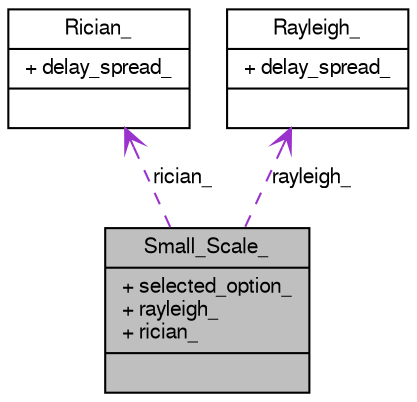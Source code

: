 digraph G
{
  edge [fontname="FreeSans",fontsize="10",labelfontname="FreeSans",labelfontsize="10"];
  node [fontname="FreeSans",fontsize="10",shape=record];
  Node1 [label="{Small_Scale_\n|+ selected_option_\l+ rayleigh_\l+ rician_\l|}",height=0.2,width=0.4,color="black", fillcolor="grey75", style="filled" fontcolor="black"];
  Node2 -> Node1 [dir=back,color="darkorchid3",fontsize="10",style="dashed",label="rician_",arrowtail="open"];
  Node2 [label="{Rician_\n|+ delay_spread_\l|}",height=0.2,width=0.4,color="black", fillcolor="white", style="filled",URL="$structRician__.html"];
  Node3 -> Node1 [dir=back,color="darkorchid3",fontsize="10",style="dashed",label="rayleigh_",arrowtail="open"];
  Node3 [label="{Rayleigh_\n|+ delay_spread_\l|}",height=0.2,width=0.4,color="black", fillcolor="white", style="filled",URL="$structRayleigh__.html"];
}
